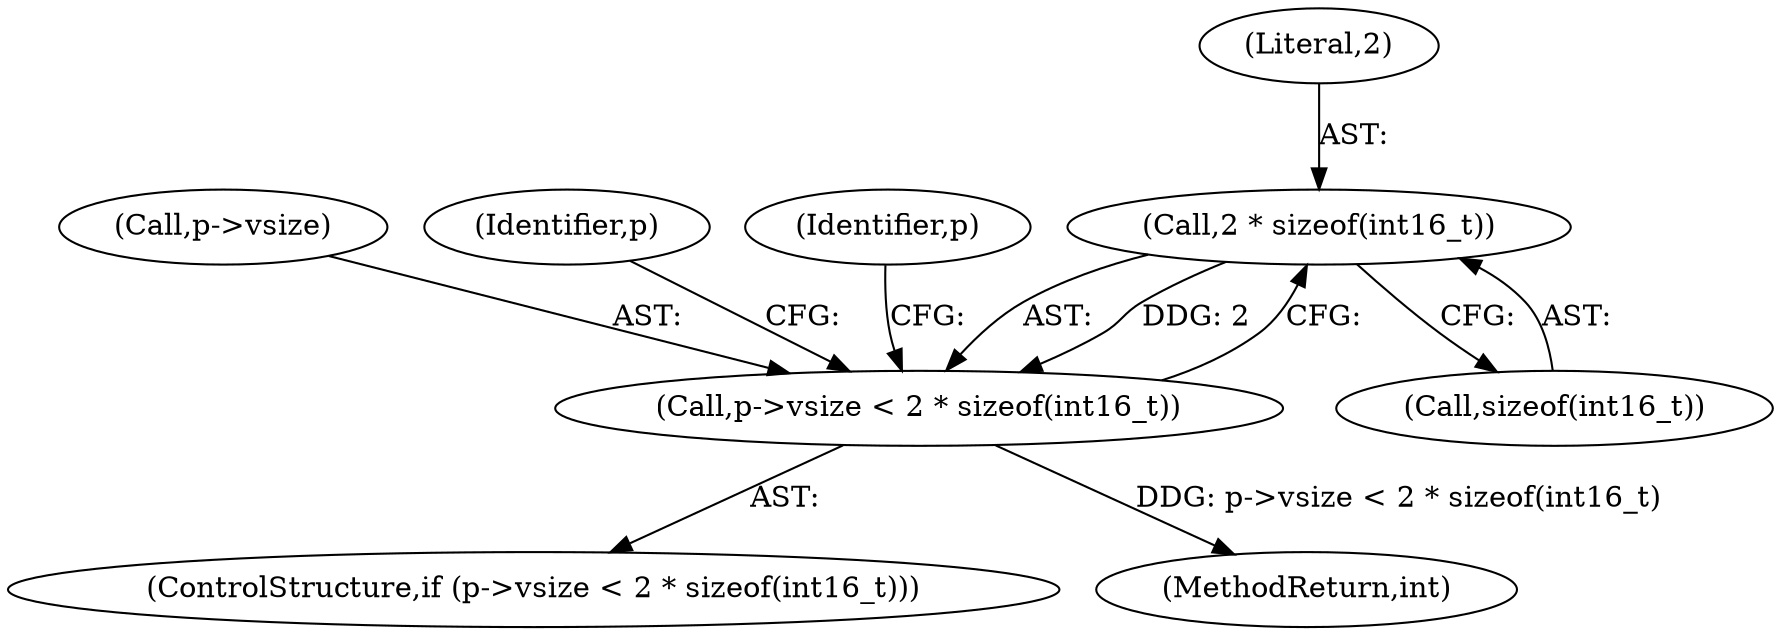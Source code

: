 digraph "0_Android_d72ea85c78a1a68bf99fd5804ad9784b4102fe57@API" {
"1000194" [label="(Call,2 * sizeof(int16_t))"];
"1000190" [label="(Call,p->vsize < 2 * sizeof(int16_t))"];
"1000190" [label="(Call,p->vsize < 2 * sizeof(int16_t))"];
"1000194" [label="(Call,2 * sizeof(int16_t))"];
"1000191" [label="(Call,p->vsize)"];
"1000206" [label="(Identifier,p)"];
"1000195" [label="(Literal,2)"];
"1000196" [label="(Call,sizeof(int16_t))"];
"1000200" [label="(Identifier,p)"];
"1000189" [label="(ControlStructure,if (p->vsize < 2 * sizeof(int16_t)))"];
"1000651" [label="(MethodReturn,int)"];
"1000194" -> "1000190"  [label="AST: "];
"1000194" -> "1000196"  [label="CFG: "];
"1000195" -> "1000194"  [label="AST: "];
"1000196" -> "1000194"  [label="AST: "];
"1000190" -> "1000194"  [label="CFG: "];
"1000194" -> "1000190"  [label="DDG: 2"];
"1000190" -> "1000189"  [label="AST: "];
"1000191" -> "1000190"  [label="AST: "];
"1000200" -> "1000190"  [label="CFG: "];
"1000206" -> "1000190"  [label="CFG: "];
"1000190" -> "1000651"  [label="DDG: p->vsize < 2 * sizeof(int16_t)"];
}
